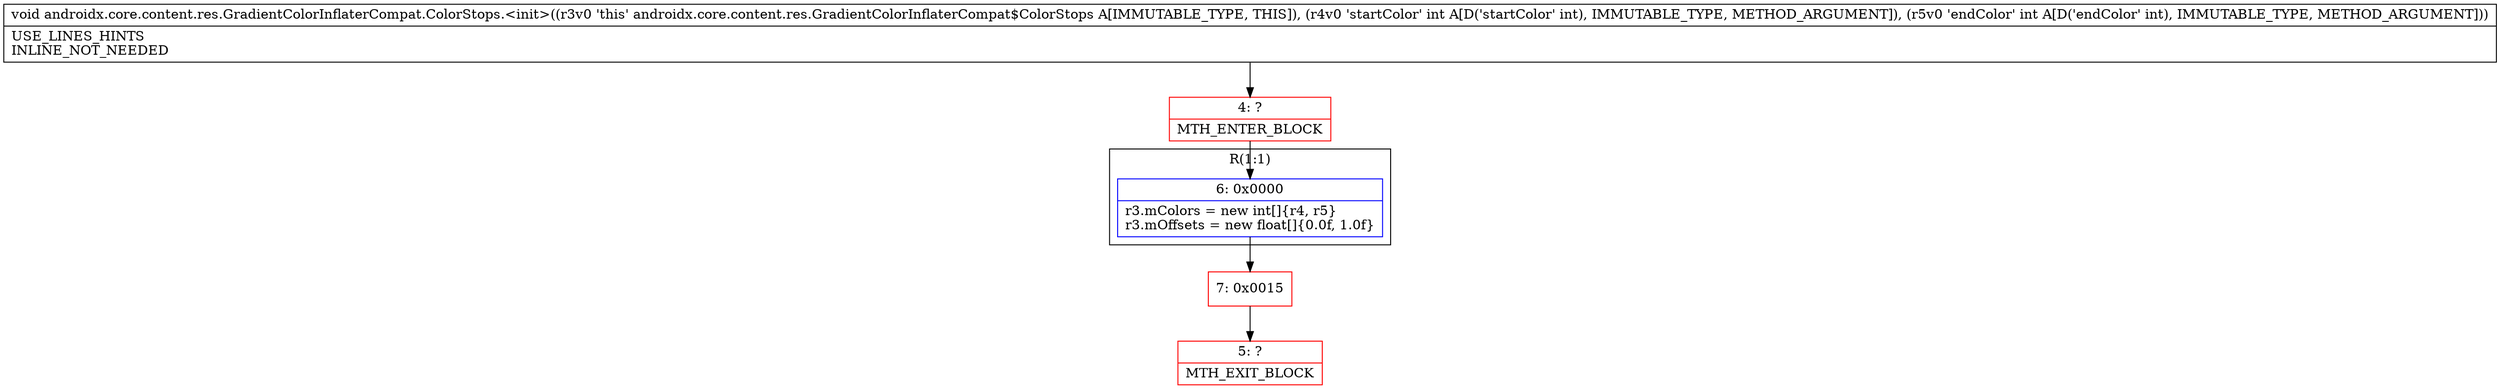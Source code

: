 digraph "CFG forandroidx.core.content.res.GradientColorInflaterCompat.ColorStops.\<init\>(II)V" {
subgraph cluster_Region_1873540476 {
label = "R(1:1)";
node [shape=record,color=blue];
Node_6 [shape=record,label="{6\:\ 0x0000|r3.mColors = new int[]\{r4, r5\}\lr3.mOffsets = new float[]\{0.0f, 1.0f\}\l}"];
}
Node_4 [shape=record,color=red,label="{4\:\ ?|MTH_ENTER_BLOCK\l}"];
Node_7 [shape=record,color=red,label="{7\:\ 0x0015}"];
Node_5 [shape=record,color=red,label="{5\:\ ?|MTH_EXIT_BLOCK\l}"];
MethodNode[shape=record,label="{void androidx.core.content.res.GradientColorInflaterCompat.ColorStops.\<init\>((r3v0 'this' androidx.core.content.res.GradientColorInflaterCompat$ColorStops A[IMMUTABLE_TYPE, THIS]), (r4v0 'startColor' int A[D('startColor' int), IMMUTABLE_TYPE, METHOD_ARGUMENT]), (r5v0 'endColor' int A[D('endColor' int), IMMUTABLE_TYPE, METHOD_ARGUMENT]))  | USE_LINES_HINTS\lINLINE_NOT_NEEDED\l}"];
MethodNode -> Node_4;Node_6 -> Node_7;
Node_4 -> Node_6;
Node_7 -> Node_5;
}


